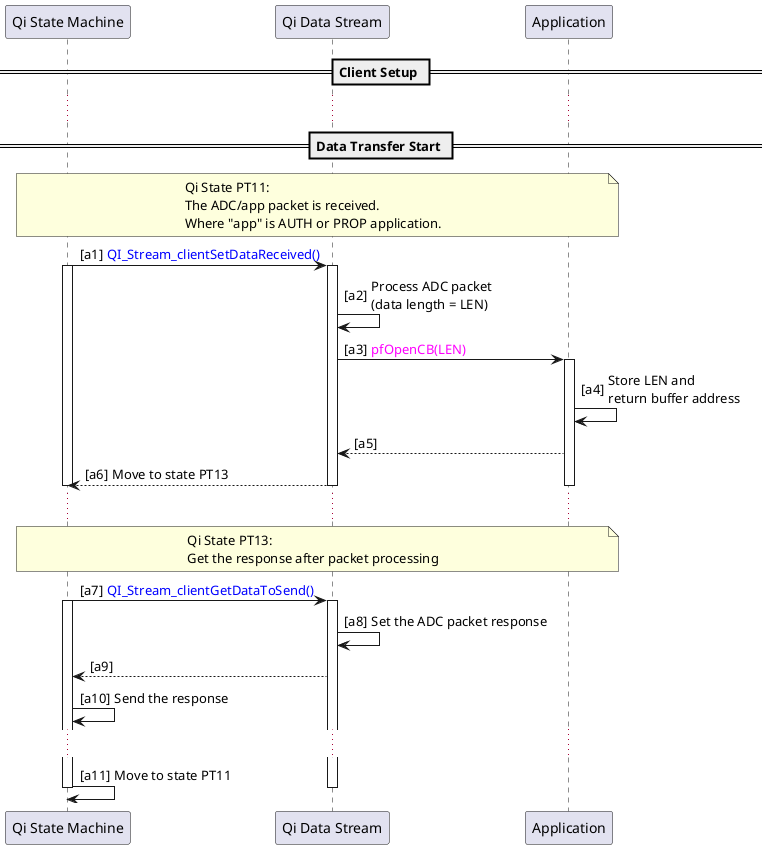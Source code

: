 @startuml
participant "Qi State Machine" as SM
participant "Qi Data Stream" as DS
participant "Application" as APP

== Client Setup ==
...
== Data Transfer Start ==
autonumber "[a0]"
note across
Qi State PT11:
The ADC/app packet is received.
Where "app" is AUTH or PROP application.
endnote
SM -> DS : <font color=blue>QI_Stream_clientSetDataReceived()
activate SM
activate DS
DS -> DS : Process ADC packet \n(data length = LEN)
DS -> APP : <font color=magenta>pfOpenCB(LEN)
activate APP
APP -> APP : Store LEN and \nreturn buffer address
APP --> DS
DS --> SM : Move to state PT13
deactivate APP
deactivate DS
deactivate SM
...
note across
Qi State PT13:
Get the response after packet processing
endnote
SM -> DS : <font color=blue>QI_Stream_clientGetDataToSend()
activate SM
activate DS
DS -> DS : Set the ADC packet response
DS --> SM
SM -> SM : Send the response
...
SM -> SM : Move to state PT11
deactivate DS
deactivate SM


@enduml